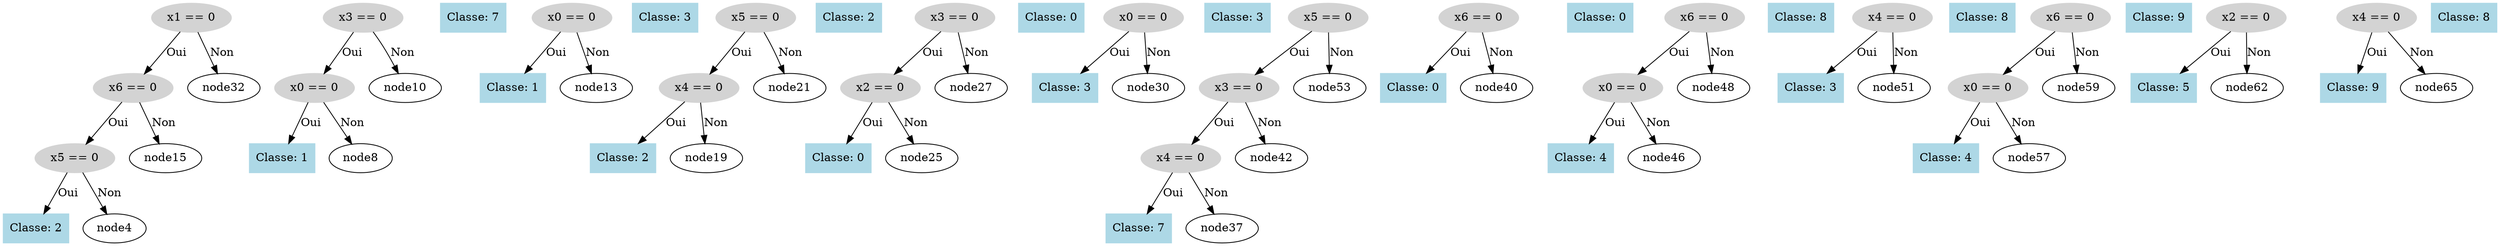 digraph DecisionTree {
  node0 [label="x1 == 0", shape=ellipse, style=filled, color=lightgray];
  node0 -> node1 [label="Oui"];
  node1 [label="x6 == 0", shape=ellipse, style=filled, color=lightgray];
  node1 -> node2 [label="Oui"];
  node2 [label="x5 == 0", shape=ellipse, style=filled, color=lightgray];
  node2 -> node3 [label="Oui"];
  node3 [label="Classe: 2", shape=box, style=filled, color=lightblue];
  node2 -> node4 [label="Non"];
  node5 [label="x3 == 0", shape=ellipse, style=filled, color=lightgray];
  node5 -> node6 [label="Oui"];
  node6 [label="x0 == 0", shape=ellipse, style=filled, color=lightgray];
  node6 -> node7 [label="Oui"];
  node7 [label="Classe: 1", shape=box, style=filled, color=lightblue];
  node6 -> node8 [label="Non"];
  node9 [label="Classe: 7", shape=box, style=filled, color=lightblue];
  node5 -> node10 [label="Non"];
  node11 [label="x0 == 0", shape=ellipse, style=filled, color=lightgray];
  node11 -> node12 [label="Oui"];
  node12 [label="Classe: 1", shape=box, style=filled, color=lightblue];
  node11 -> node13 [label="Non"];
  node14 [label="Classe: 3", shape=box, style=filled, color=lightblue];
  node1 -> node15 [label="Non"];
  node16 [label="x5 == 0", shape=ellipse, style=filled, color=lightgray];
  node16 -> node17 [label="Oui"];
  node17 [label="x4 == 0", shape=ellipse, style=filled, color=lightgray];
  node17 -> node18 [label="Oui"];
  node18 [label="Classe: 2", shape=box, style=filled, color=lightblue];
  node17 -> node19 [label="Non"];
  node20 [label="Classe: 2", shape=box, style=filled, color=lightblue];
  node16 -> node21 [label="Non"];
  node22 [label="x3 == 0", shape=ellipse, style=filled, color=lightgray];
  node22 -> node23 [label="Oui"];
  node23 [label="x2 == 0", shape=ellipse, style=filled, color=lightgray];
  node23 -> node24 [label="Oui"];
  node24 [label="Classe: 0", shape=box, style=filled, color=lightblue];
  node23 -> node25 [label="Non"];
  node26 [label="Classe: 0", shape=box, style=filled, color=lightblue];
  node22 -> node27 [label="Non"];
  node28 [label="x0 == 0", shape=ellipse, style=filled, color=lightgray];
  node28 -> node29 [label="Oui"];
  node29 [label="Classe: 3", shape=box, style=filled, color=lightblue];
  node28 -> node30 [label="Non"];
  node31 [label="Classe: 3", shape=box, style=filled, color=lightblue];
  node0 -> node32 [label="Non"];
  node33 [label="x5 == 0", shape=ellipse, style=filled, color=lightgray];
  node33 -> node34 [label="Oui"];
  node34 [label="x3 == 0", shape=ellipse, style=filled, color=lightgray];
  node34 -> node35 [label="Oui"];
  node35 [label="x4 == 0", shape=ellipse, style=filled, color=lightgray];
  node35 -> node36 [label="Oui"];
  node36 [label="Classe: 7", shape=box, style=filled, color=lightblue];
  node35 -> node37 [label="Non"];
  node38 [label="x6 == 0", shape=ellipse, style=filled, color=lightgray];
  node38 -> node39 [label="Oui"];
  node39 [label="Classe: 0", shape=box, style=filled, color=lightblue];
  node38 -> node40 [label="Non"];
  node41 [label="Classe: 0", shape=box, style=filled, color=lightblue];
  node34 -> node42 [label="Non"];
  node43 [label="x6 == 0", shape=ellipse, style=filled, color=lightgray];
  node43 -> node44 [label="Oui"];
  node44 [label="x0 == 0", shape=ellipse, style=filled, color=lightgray];
  node44 -> node45 [label="Oui"];
  node45 [label="Classe: 4", shape=box, style=filled, color=lightblue];
  node44 -> node46 [label="Non"];
  node47 [label="Classe: 8", shape=box, style=filled, color=lightblue];
  node43 -> node48 [label="Non"];
  node49 [label="x4 == 0", shape=ellipse, style=filled, color=lightgray];
  node49 -> node50 [label="Oui"];
  node50 [label="Classe: 3", shape=box, style=filled, color=lightblue];
  node49 -> node51 [label="Non"];
  node52 [label="Classe: 8", shape=box, style=filled, color=lightblue];
  node33 -> node53 [label="Non"];
  node54 [label="x6 == 0", shape=ellipse, style=filled, color=lightgray];
  node54 -> node55 [label="Oui"];
  node55 [label="x0 == 0", shape=ellipse, style=filled, color=lightgray];
  node55 -> node56 [label="Oui"];
  node56 [label="Classe: 4", shape=box, style=filled, color=lightblue];
  node55 -> node57 [label="Non"];
  node58 [label="Classe: 9", shape=box, style=filled, color=lightblue];
  node54 -> node59 [label="Non"];
  node60 [label="x2 == 0", shape=ellipse, style=filled, color=lightgray];
  node60 -> node61 [label="Oui"];
  node61 [label="Classe: 5", shape=box, style=filled, color=lightblue];
  node60 -> node62 [label="Non"];
  node63 [label="x4 == 0", shape=ellipse, style=filled, color=lightgray];
  node63 -> node64 [label="Oui"];
  node64 [label="Classe: 9", shape=box, style=filled, color=lightblue];
  node63 -> node65 [label="Non"];
  node66 [label="Classe: 8", shape=box, style=filled, color=lightblue];
}
